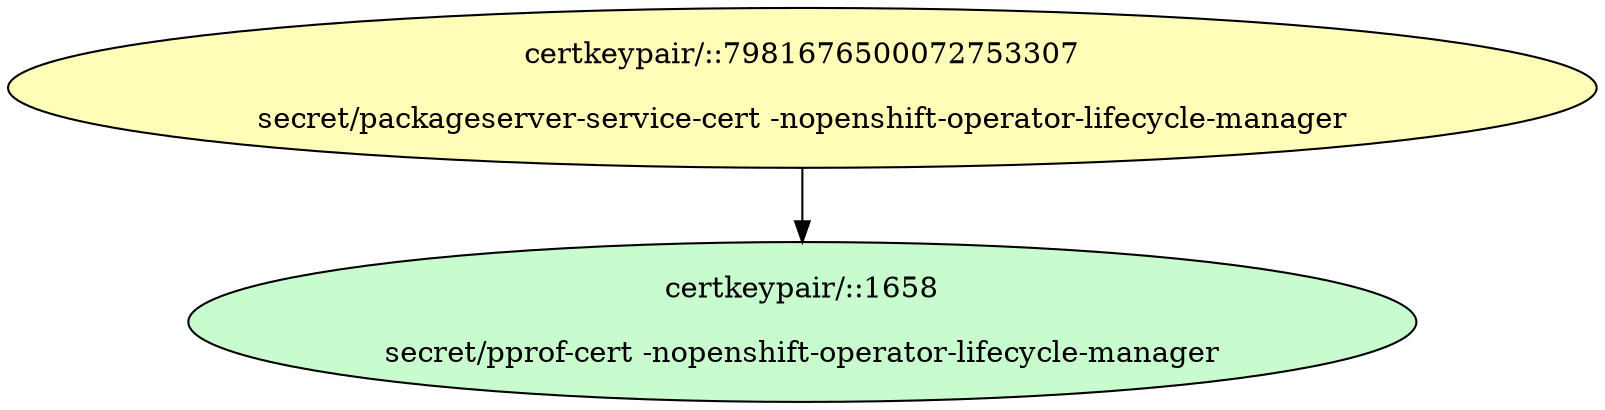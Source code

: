 digraph "Local Certificate" {
  // Node definitions.
  11 [
    label="certkeypair/::1658\n\nsecret/pprof-cert -nopenshift-operator-lifecycle-manager\n"
    style=filled
    fillcolor="#c8fbcd"
  ];
  12 [
    label="certkeypair/::7981676500072753307\n\nsecret/packageserver-service-cert -nopenshift-operator-lifecycle-manager\n"
    style=filled
    fillcolor="#fffdb8"
  ];

  // Edge definitions.
  12 -> 11;
}